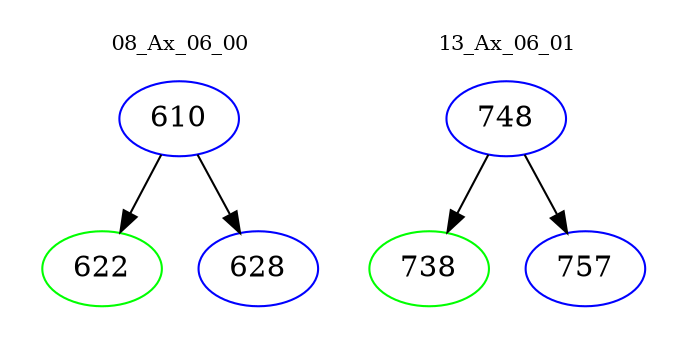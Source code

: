 digraph{
subgraph cluster_0 {
color = white
label = "08_Ax_06_00";
fontsize=10;
T0_610 [label="610", color="blue"]
T0_610 -> T0_622 [color="black"]
T0_622 [label="622", color="green"]
T0_610 -> T0_628 [color="black"]
T0_628 [label="628", color="blue"]
}
subgraph cluster_1 {
color = white
label = "13_Ax_06_01";
fontsize=10;
T1_748 [label="748", color="blue"]
T1_748 -> T1_738 [color="black"]
T1_738 [label="738", color="green"]
T1_748 -> T1_757 [color="black"]
T1_757 [label="757", color="blue"]
}
}
